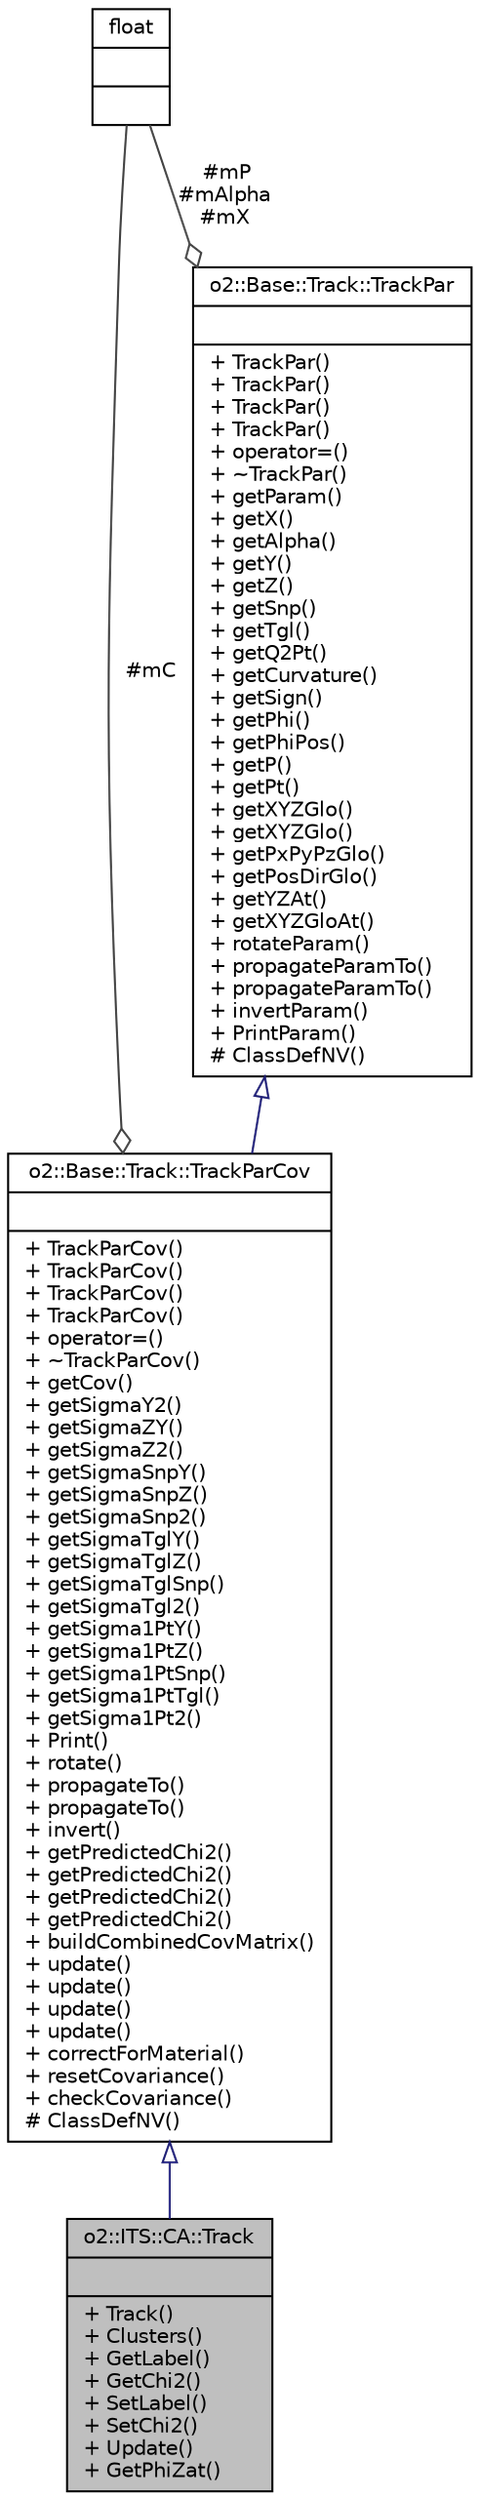 digraph "o2::ITS::CA::Track"
{
 // INTERACTIVE_SVG=YES
  bgcolor="transparent";
  edge [fontname="Helvetica",fontsize="10",labelfontname="Helvetica",labelfontsize="10"];
  node [fontname="Helvetica",fontsize="10",shape=record];
  Node1 [label="{o2::ITS::CA::Track\n||+ Track()\l+ Clusters()\l+ GetLabel()\l+ GetChi2()\l+ SetLabel()\l+ SetChi2()\l+ Update()\l+ GetPhiZat()\l}",height=0.2,width=0.4,color="black", fillcolor="grey75", style="filled" fontcolor="black"];
  Node2 -> Node1 [dir="back",color="midnightblue",fontsize="10",style="solid",arrowtail="onormal",fontname="Helvetica"];
  Node2 [label="{o2::Base::Track::TrackParCov\n||+ TrackParCov()\l+ TrackParCov()\l+ TrackParCov()\l+ TrackParCov()\l+ operator=()\l+ ~TrackParCov()\l+ getCov()\l+ getSigmaY2()\l+ getSigmaZY()\l+ getSigmaZ2()\l+ getSigmaSnpY()\l+ getSigmaSnpZ()\l+ getSigmaSnp2()\l+ getSigmaTglY()\l+ getSigmaTglZ()\l+ getSigmaTglSnp()\l+ getSigmaTgl2()\l+ getSigma1PtY()\l+ getSigma1PtZ()\l+ getSigma1PtSnp()\l+ getSigma1PtTgl()\l+ getSigma1Pt2()\l+ Print()\l+ rotate()\l+ propagateTo()\l+ propagateTo()\l+ invert()\l+ getPredictedChi2()\l+ getPredictedChi2()\l+ getPredictedChi2()\l+ getPredictedChi2()\l+ buildCombinedCovMatrix()\l+ update()\l+ update()\l+ update()\l+ update()\l+ correctForMaterial()\l+ resetCovariance()\l+ checkCovariance()\l# ClassDefNV()\l}",height=0.2,width=0.4,color="black",URL="$d0/d8b/classo2_1_1Base_1_1Track_1_1TrackParCov.html"];
  Node3 -> Node2 [dir="back",color="midnightblue",fontsize="10",style="solid",arrowtail="onormal",fontname="Helvetica"];
  Node3 [label="{o2::Base::Track::TrackPar\n||+ TrackPar()\l+ TrackPar()\l+ TrackPar()\l+ TrackPar()\l+ operator=()\l+ ~TrackPar()\l+ getParam()\l+ getX()\l+ getAlpha()\l+ getY()\l+ getZ()\l+ getSnp()\l+ getTgl()\l+ getQ2Pt()\l+ getCurvature()\l+ getSign()\l+ getPhi()\l+ getPhiPos()\l+ getP()\l+ getPt()\l+ getXYZGlo()\l+ getXYZGlo()\l+ getPxPyPzGlo()\l+ getPosDirGlo()\l+ getYZAt()\l+ getXYZGloAt()\l+ rotateParam()\l+ propagateParamTo()\l+ propagateParamTo()\l+ invertParam()\l+ PrintParam()\l# ClassDefNV()\l}",height=0.2,width=0.4,color="black",URL="$db/da2/classo2_1_1Base_1_1Track_1_1TrackPar.html"];
  Node4 -> Node3 [color="grey25",fontsize="10",style="solid",label=" #mP\n#mAlpha\n#mX" ,arrowhead="odiamond",fontname="Helvetica"];
  Node4 [label="{float\n||}",height=0.2,width=0.4,color="black",URL="$d4/dc3/classfloat.html"];
  Node4 -> Node2 [color="grey25",fontsize="10",style="solid",label=" #mC" ,arrowhead="odiamond",fontname="Helvetica"];
}
